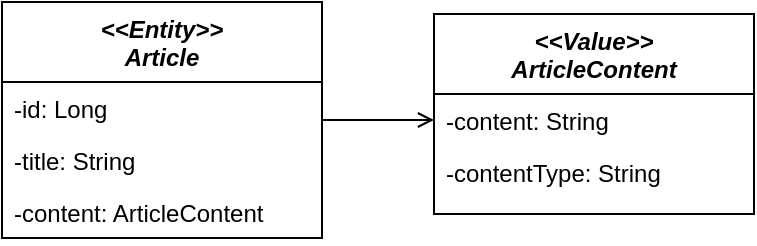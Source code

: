 <mxfile version="24.4.13" type="device">
  <diagram name="페이지-1" id="V3o_w1Hk4vvtodDtwiC4">
    <mxGraphModel dx="1114" dy="894" grid="1" gridSize="10" guides="1" tooltips="1" connect="1" arrows="1" fold="1" page="1" pageScale="1" pageWidth="827" pageHeight="1169" math="0" shadow="0">
      <root>
        <mxCell id="0" />
        <mxCell id="1" parent="0" />
        <mxCell id="riWVItENrLKa5amMlNd_-2" value="&lt;&lt;Value&gt;&gt;&#xa;ArticleContent" style="swimlane;fontStyle=3;align=center;verticalAlign=top;childLayout=stackLayout;horizontal=1;startSize=40;horizontalStack=0;resizeParent=1;resizeLast=0;collapsible=1;marginBottom=0;rounded=0;shadow=0;strokeWidth=1;" vertex="1" parent="1">
          <mxGeometry x="251" y="56" width="160" height="100" as="geometry">
            <mxRectangle x="230" y="140" width="160" height="26" as="alternateBounds" />
          </mxGeometry>
        </mxCell>
        <mxCell id="riWVItENrLKa5amMlNd_-4" value="-content: String" style="text;align=left;verticalAlign=top;spacingLeft=4;spacingRight=4;overflow=hidden;rotatable=0;points=[[0,0.5],[1,0.5]];portConstraint=eastwest;rounded=0;shadow=0;html=0;" vertex="1" parent="riWVItENrLKa5amMlNd_-2">
          <mxGeometry y="40" width="160" height="26" as="geometry" />
        </mxCell>
        <mxCell id="riWVItENrLKa5amMlNd_-5" value="-contentType: String" style="text;align=left;verticalAlign=top;spacingLeft=4;spacingRight=4;overflow=hidden;rotatable=0;points=[[0,0.5],[1,0.5]];portConstraint=eastwest;rounded=0;shadow=0;html=0;" vertex="1" parent="riWVItENrLKa5amMlNd_-2">
          <mxGeometry y="66" width="160" height="26" as="geometry" />
        </mxCell>
        <mxCell id="riWVItENrLKa5amMlNd_-29" style="edgeStyle=orthogonalEdgeStyle;rounded=0;orthogonalLoop=1;jettySize=auto;html=1;entryX=0;entryY=0.5;entryDx=0;entryDy=0;endArrow=open;endFill=0;" edge="1" parent="1" source="riWVItENrLKa5amMlNd_-17" target="riWVItENrLKa5amMlNd_-4">
          <mxGeometry relative="1" as="geometry" />
        </mxCell>
        <mxCell id="riWVItENrLKa5amMlNd_-17" value="&lt;&lt;Entity&gt;&gt;&#xa;Article" style="swimlane;fontStyle=3;align=center;verticalAlign=top;childLayout=stackLayout;horizontal=1;startSize=40;horizontalStack=0;resizeParent=1;resizeLast=0;collapsible=1;marginBottom=0;rounded=0;shadow=0;strokeWidth=1;" vertex="1" parent="1">
          <mxGeometry x="35" y="50" width="160" height="118" as="geometry">
            <mxRectangle x="230" y="140" width="160" height="26" as="alternateBounds" />
          </mxGeometry>
        </mxCell>
        <mxCell id="riWVItENrLKa5amMlNd_-18" value="-id: Long" style="text;align=left;verticalAlign=top;spacingLeft=4;spacingRight=4;overflow=hidden;rotatable=0;points=[[0,0.5],[1,0.5]];portConstraint=eastwest;" vertex="1" parent="riWVItENrLKa5amMlNd_-17">
          <mxGeometry y="40" width="160" height="26" as="geometry" />
        </mxCell>
        <mxCell id="riWVItENrLKa5amMlNd_-19" value="-title: String" style="text;align=left;verticalAlign=top;spacingLeft=4;spacingRight=4;overflow=hidden;rotatable=0;points=[[0,0.5],[1,0.5]];portConstraint=eastwest;rounded=0;shadow=0;html=0;" vertex="1" parent="riWVItENrLKa5amMlNd_-17">
          <mxGeometry y="66" width="160" height="26" as="geometry" />
        </mxCell>
        <mxCell id="riWVItENrLKa5amMlNd_-20" value="-content: ArticleContent" style="text;align=left;verticalAlign=top;spacingLeft=4;spacingRight=4;overflow=hidden;rotatable=0;points=[[0,0.5],[1,0.5]];portConstraint=eastwest;rounded=0;shadow=0;html=0;" vertex="1" parent="riWVItENrLKa5amMlNd_-17">
          <mxGeometry y="92" width="160" height="26" as="geometry" />
        </mxCell>
      </root>
    </mxGraphModel>
  </diagram>
</mxfile>
